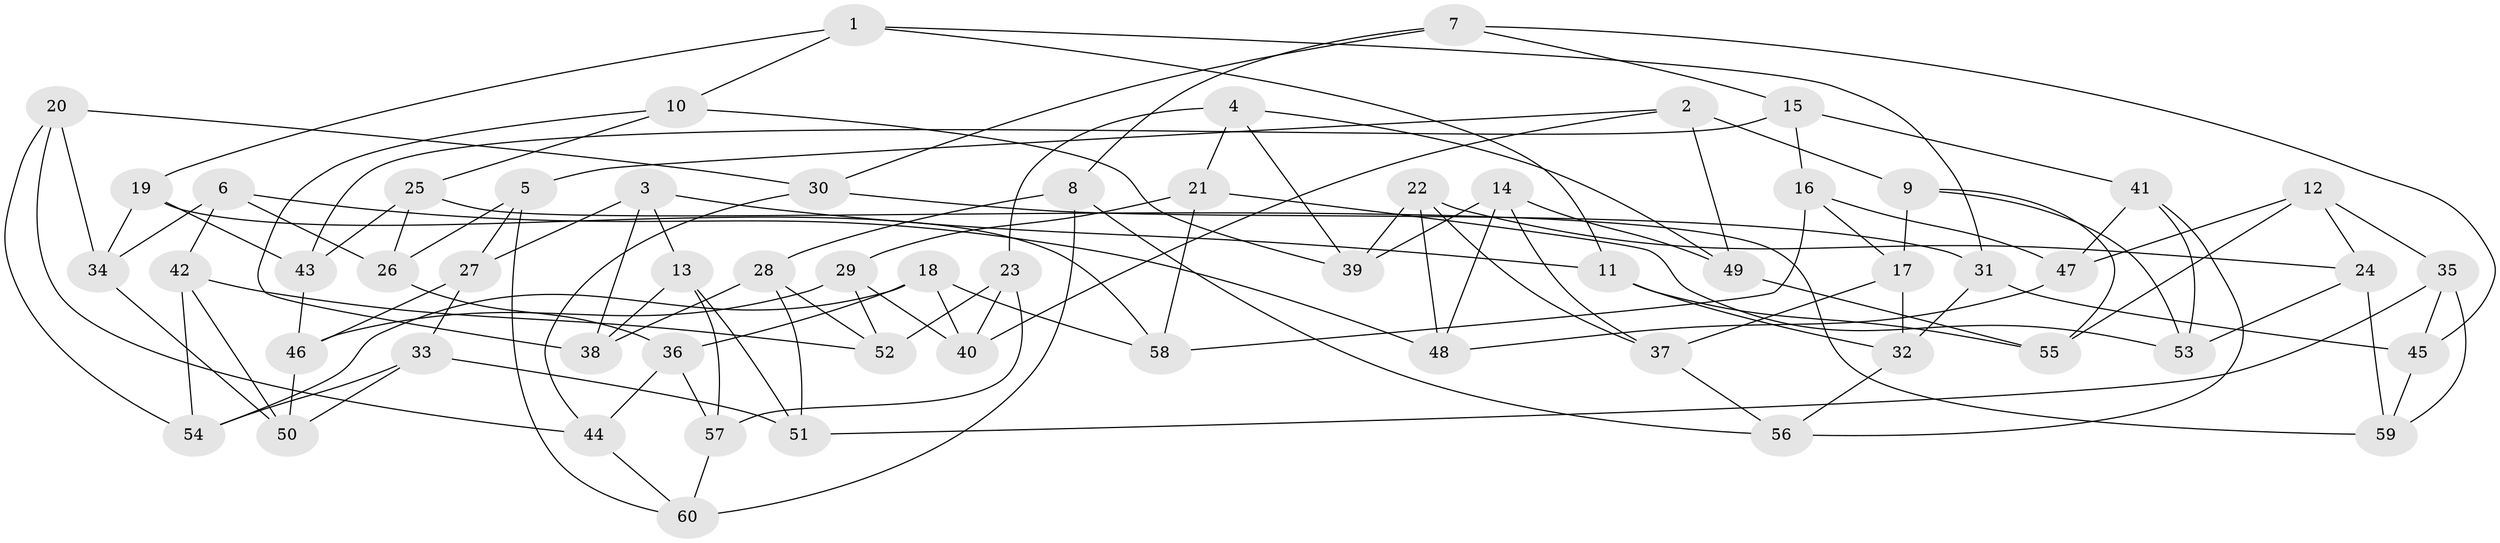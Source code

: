 // Generated by graph-tools (version 1.1) at 2025/03/03/09/25 03:03:01]
// undirected, 60 vertices, 120 edges
graph export_dot {
graph [start="1"]
  node [color=gray90,style=filled];
  1;
  2;
  3;
  4;
  5;
  6;
  7;
  8;
  9;
  10;
  11;
  12;
  13;
  14;
  15;
  16;
  17;
  18;
  19;
  20;
  21;
  22;
  23;
  24;
  25;
  26;
  27;
  28;
  29;
  30;
  31;
  32;
  33;
  34;
  35;
  36;
  37;
  38;
  39;
  40;
  41;
  42;
  43;
  44;
  45;
  46;
  47;
  48;
  49;
  50;
  51;
  52;
  53;
  54;
  55;
  56;
  57;
  58;
  59;
  60;
  1 -- 19;
  1 -- 11;
  1 -- 31;
  1 -- 10;
  2 -- 9;
  2 -- 5;
  2 -- 40;
  2 -- 49;
  3 -- 38;
  3 -- 13;
  3 -- 27;
  3 -- 11;
  4 -- 39;
  4 -- 21;
  4 -- 23;
  4 -- 49;
  5 -- 26;
  5 -- 60;
  5 -- 27;
  6 -- 34;
  6 -- 42;
  6 -- 48;
  6 -- 26;
  7 -- 30;
  7 -- 8;
  7 -- 15;
  7 -- 45;
  8 -- 28;
  8 -- 56;
  8 -- 60;
  9 -- 55;
  9 -- 17;
  9 -- 53;
  10 -- 38;
  10 -- 39;
  10 -- 25;
  11 -- 32;
  11 -- 55;
  12 -- 55;
  12 -- 47;
  12 -- 35;
  12 -- 24;
  13 -- 57;
  13 -- 38;
  13 -- 51;
  14 -- 49;
  14 -- 48;
  14 -- 37;
  14 -- 39;
  15 -- 16;
  15 -- 43;
  15 -- 41;
  16 -- 58;
  16 -- 17;
  16 -- 47;
  17 -- 37;
  17 -- 32;
  18 -- 40;
  18 -- 58;
  18 -- 54;
  18 -- 36;
  19 -- 34;
  19 -- 43;
  19 -- 58;
  20 -- 30;
  20 -- 54;
  20 -- 34;
  20 -- 44;
  21 -- 53;
  21 -- 29;
  21 -- 58;
  22 -- 39;
  22 -- 48;
  22 -- 24;
  22 -- 37;
  23 -- 57;
  23 -- 40;
  23 -- 52;
  24 -- 59;
  24 -- 53;
  25 -- 59;
  25 -- 43;
  25 -- 26;
  26 -- 36;
  27 -- 33;
  27 -- 46;
  28 -- 38;
  28 -- 51;
  28 -- 52;
  29 -- 52;
  29 -- 46;
  29 -- 40;
  30 -- 31;
  30 -- 44;
  31 -- 32;
  31 -- 45;
  32 -- 56;
  33 -- 50;
  33 -- 54;
  33 -- 51;
  34 -- 50;
  35 -- 51;
  35 -- 59;
  35 -- 45;
  36 -- 44;
  36 -- 57;
  37 -- 56;
  41 -- 56;
  41 -- 47;
  41 -- 53;
  42 -- 54;
  42 -- 52;
  42 -- 50;
  43 -- 46;
  44 -- 60;
  45 -- 59;
  46 -- 50;
  47 -- 48;
  49 -- 55;
  57 -- 60;
}
